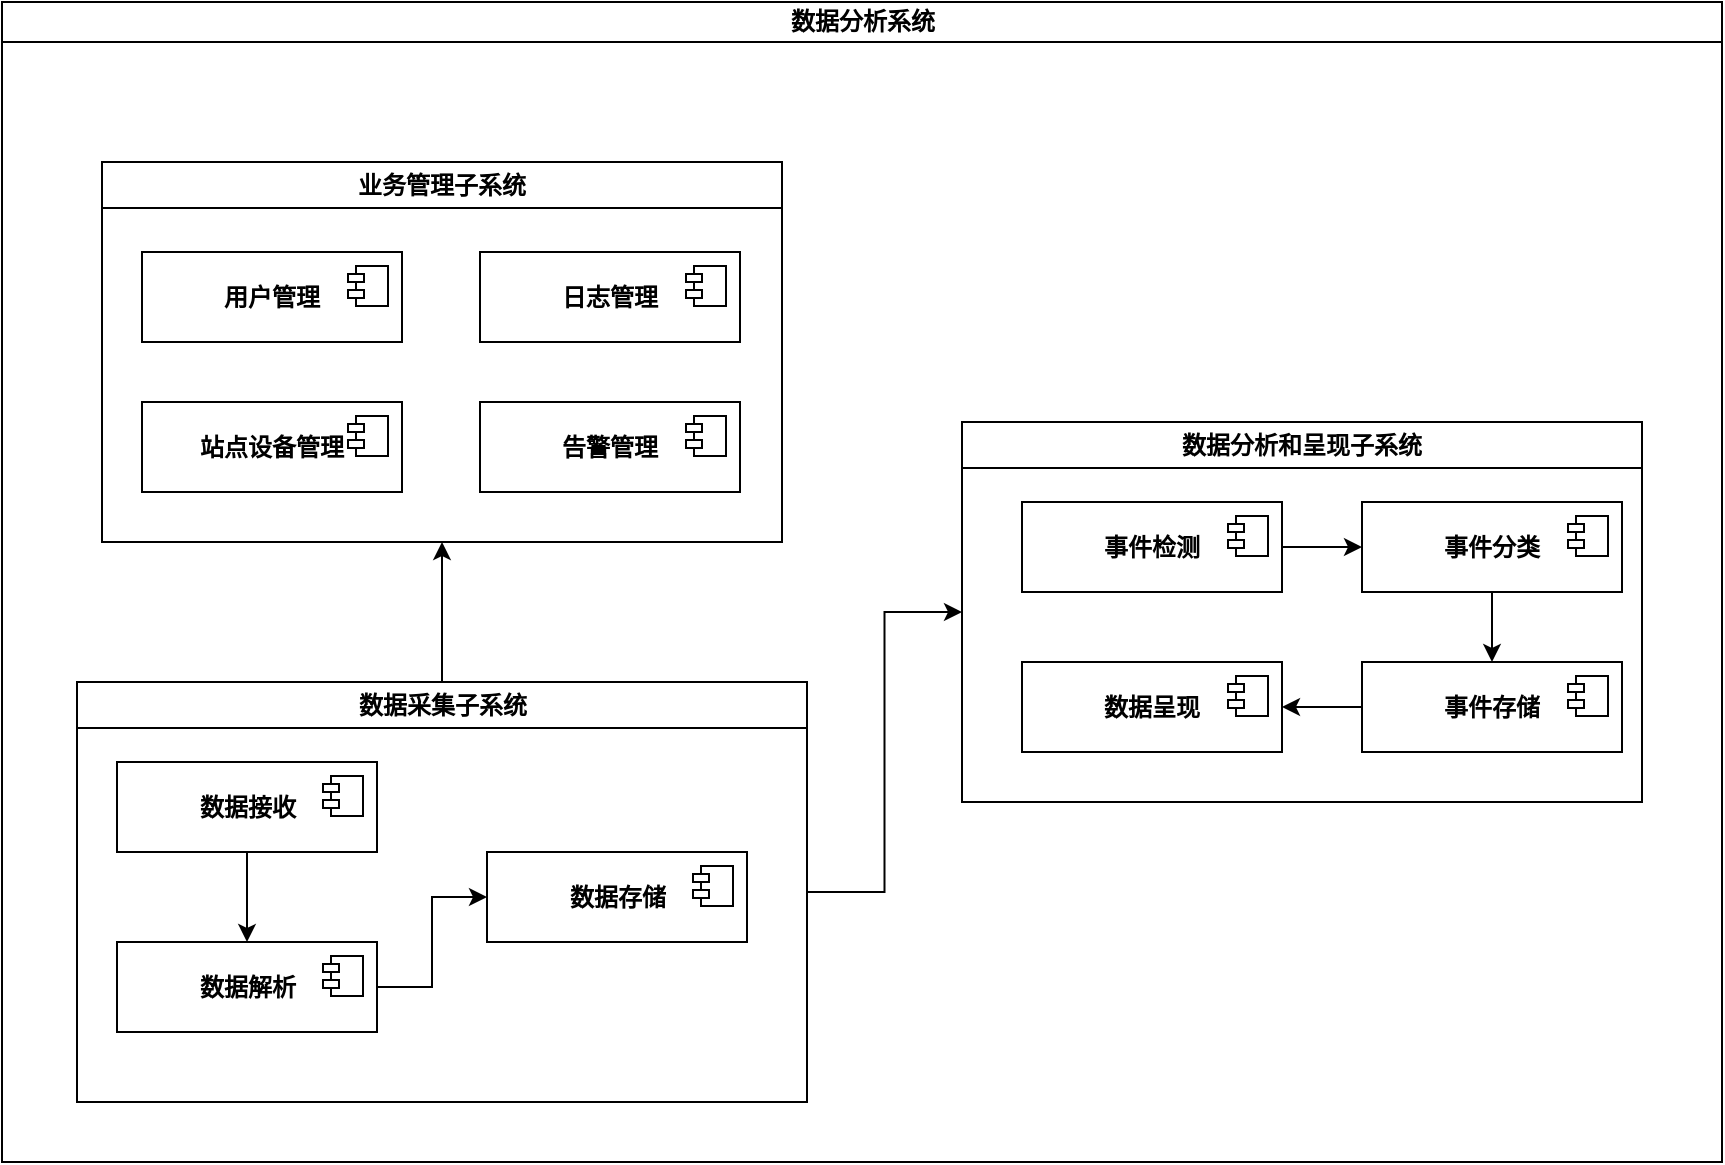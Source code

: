 <mxfile version="24.4.8" type="github">
  <diagram id="prtHgNgQTEPvFCAcTncT" name="Page-1">
    <mxGraphModel dx="1562" dy="845" grid="1" gridSize="10" guides="1" tooltips="1" connect="1" arrows="1" fold="1" page="1" pageScale="1" pageWidth="827" pageHeight="1169" math="0" shadow="0">
      <root>
        <mxCell id="0" />
        <mxCell id="1" parent="0" />
        <mxCell id="dNxyNK7c78bLwvsdeMH5-11" value="数据分析系统" style="swimlane;html=1;startSize=20;horizontal=1;containerType=tree;glass=0;" parent="1" vertex="1">
          <mxGeometry x="80" y="50" width="860" height="580" as="geometry" />
        </mxCell>
        <mxCell id="KRJGOvZvCD8AanTVhW3S-1" value="业务管理子系统" style="swimlane;whiteSpace=wrap;html=1;startSize=23;" parent="dNxyNK7c78bLwvsdeMH5-11" vertex="1">
          <mxGeometry x="50" y="80" width="340" height="190" as="geometry" />
        </mxCell>
        <mxCell id="1_K4Aa4YUfqQhrKY8UIq-2" value="&lt;b&gt;用户管理&lt;/b&gt;" style="html=1;dropTarget=0;whiteSpace=wrap;" vertex="1" parent="KRJGOvZvCD8AanTVhW3S-1">
          <mxGeometry x="20" y="45" width="130" height="45" as="geometry" />
        </mxCell>
        <mxCell id="1_K4Aa4YUfqQhrKY8UIq-3" value="" style="shape=module;jettyWidth=8;jettyHeight=4;" vertex="1" parent="1_K4Aa4YUfqQhrKY8UIq-2">
          <mxGeometry x="1" width="20" height="20" relative="1" as="geometry">
            <mxPoint x="-27" y="7" as="offset" />
          </mxGeometry>
        </mxCell>
        <mxCell id="1_K4Aa4YUfqQhrKY8UIq-4" value="&lt;b&gt;日志管理&lt;/b&gt;" style="html=1;dropTarget=0;whiteSpace=wrap;" vertex="1" parent="KRJGOvZvCD8AanTVhW3S-1">
          <mxGeometry x="189" y="45" width="130" height="45" as="geometry" />
        </mxCell>
        <mxCell id="1_K4Aa4YUfqQhrKY8UIq-5" value="" style="shape=module;jettyWidth=8;jettyHeight=4;" vertex="1" parent="1_K4Aa4YUfqQhrKY8UIq-4">
          <mxGeometry x="1" width="20" height="20" relative="1" as="geometry">
            <mxPoint x="-27" y="7" as="offset" />
          </mxGeometry>
        </mxCell>
        <mxCell id="1_K4Aa4YUfqQhrKY8UIq-6" value="&lt;b&gt;站点设备管理&lt;/b&gt;" style="html=1;dropTarget=0;whiteSpace=wrap;" vertex="1" parent="KRJGOvZvCD8AanTVhW3S-1">
          <mxGeometry x="20" y="120" width="130" height="45" as="geometry" />
        </mxCell>
        <mxCell id="1_K4Aa4YUfqQhrKY8UIq-7" value="" style="shape=module;jettyWidth=8;jettyHeight=4;" vertex="1" parent="1_K4Aa4YUfqQhrKY8UIq-6">
          <mxGeometry x="1" width="20" height="20" relative="1" as="geometry">
            <mxPoint x="-27" y="7" as="offset" />
          </mxGeometry>
        </mxCell>
        <mxCell id="1_K4Aa4YUfqQhrKY8UIq-8" value="&lt;b&gt;告警管理&lt;/b&gt;" style="html=1;dropTarget=0;whiteSpace=wrap;" vertex="1" parent="KRJGOvZvCD8AanTVhW3S-1">
          <mxGeometry x="189" y="120" width="130" height="45" as="geometry" />
        </mxCell>
        <mxCell id="1_K4Aa4YUfqQhrKY8UIq-9" value="" style="shape=module;jettyWidth=8;jettyHeight=4;" vertex="1" parent="1_K4Aa4YUfqQhrKY8UIq-8">
          <mxGeometry x="1" width="20" height="20" relative="1" as="geometry">
            <mxPoint x="-27" y="7" as="offset" />
          </mxGeometry>
        </mxCell>
        <mxCell id="KRJGOvZvCD8AanTVhW3S-11" value="数据分析和呈现子系统" style="swimlane;whiteSpace=wrap;html=1;" parent="dNxyNK7c78bLwvsdeMH5-11" vertex="1">
          <mxGeometry x="480" y="210" width="340" height="190" as="geometry" />
        </mxCell>
        <mxCell id="1_K4Aa4YUfqQhrKY8UIq-42" style="edgeStyle=orthogonalEdgeStyle;rounded=0;orthogonalLoop=1;jettySize=auto;html=1;entryX=0;entryY=0.5;entryDx=0;entryDy=0;" edge="1" parent="KRJGOvZvCD8AanTVhW3S-11" source="1_K4Aa4YUfqQhrKY8UIq-34" target="1_K4Aa4YUfqQhrKY8UIq-36">
          <mxGeometry relative="1" as="geometry" />
        </mxCell>
        <mxCell id="1_K4Aa4YUfqQhrKY8UIq-34" value="&lt;b&gt;事件检测&lt;/b&gt;" style="html=1;dropTarget=0;whiteSpace=wrap;" vertex="1" parent="KRJGOvZvCD8AanTVhW3S-11">
          <mxGeometry x="30" y="40" width="130" height="45" as="geometry" />
        </mxCell>
        <mxCell id="1_K4Aa4YUfqQhrKY8UIq-35" value="" style="shape=module;jettyWidth=8;jettyHeight=4;" vertex="1" parent="1_K4Aa4YUfqQhrKY8UIq-34">
          <mxGeometry x="1" width="20" height="20" relative="1" as="geometry">
            <mxPoint x="-27" y="7" as="offset" />
          </mxGeometry>
        </mxCell>
        <mxCell id="1_K4Aa4YUfqQhrKY8UIq-44" style="edgeStyle=orthogonalEdgeStyle;rounded=0;orthogonalLoop=1;jettySize=auto;html=1;entryX=0.5;entryY=0;entryDx=0;entryDy=0;" edge="1" parent="KRJGOvZvCD8AanTVhW3S-11" source="1_K4Aa4YUfqQhrKY8UIq-36" target="1_K4Aa4YUfqQhrKY8UIq-38">
          <mxGeometry relative="1" as="geometry" />
        </mxCell>
        <mxCell id="1_K4Aa4YUfqQhrKY8UIq-36" value="&lt;b&gt;事件分类&lt;/b&gt;" style="html=1;dropTarget=0;whiteSpace=wrap;" vertex="1" parent="KRJGOvZvCD8AanTVhW3S-11">
          <mxGeometry x="200" y="40" width="130" height="45" as="geometry" />
        </mxCell>
        <mxCell id="1_K4Aa4YUfqQhrKY8UIq-37" value="" style="shape=module;jettyWidth=8;jettyHeight=4;" vertex="1" parent="1_K4Aa4YUfqQhrKY8UIq-36">
          <mxGeometry x="1" width="20" height="20" relative="1" as="geometry">
            <mxPoint x="-27" y="7" as="offset" />
          </mxGeometry>
        </mxCell>
        <mxCell id="1_K4Aa4YUfqQhrKY8UIq-45" style="edgeStyle=orthogonalEdgeStyle;rounded=0;orthogonalLoop=1;jettySize=auto;html=1;entryX=1;entryY=0.5;entryDx=0;entryDy=0;" edge="1" parent="KRJGOvZvCD8AanTVhW3S-11" source="1_K4Aa4YUfqQhrKY8UIq-38" target="1_K4Aa4YUfqQhrKY8UIq-40">
          <mxGeometry relative="1" as="geometry" />
        </mxCell>
        <mxCell id="1_K4Aa4YUfqQhrKY8UIq-38" value="&lt;b&gt;事件存储&lt;/b&gt;" style="html=1;dropTarget=0;whiteSpace=wrap;" vertex="1" parent="KRJGOvZvCD8AanTVhW3S-11">
          <mxGeometry x="200" y="120" width="130" height="45" as="geometry" />
        </mxCell>
        <mxCell id="1_K4Aa4YUfqQhrKY8UIq-39" value="" style="shape=module;jettyWidth=8;jettyHeight=4;" vertex="1" parent="1_K4Aa4YUfqQhrKY8UIq-38">
          <mxGeometry x="1" width="20" height="20" relative="1" as="geometry">
            <mxPoint x="-27" y="7" as="offset" />
          </mxGeometry>
        </mxCell>
        <mxCell id="1_K4Aa4YUfqQhrKY8UIq-40" value="&lt;b&gt;数据呈现&lt;/b&gt;" style="html=1;dropTarget=0;whiteSpace=wrap;" vertex="1" parent="KRJGOvZvCD8AanTVhW3S-11">
          <mxGeometry x="30" y="120" width="130" height="45" as="geometry" />
        </mxCell>
        <mxCell id="1_K4Aa4YUfqQhrKY8UIq-41" value="" style="shape=module;jettyWidth=8;jettyHeight=4;" vertex="1" parent="1_K4Aa4YUfqQhrKY8UIq-40">
          <mxGeometry x="1" width="20" height="20" relative="1" as="geometry">
            <mxPoint x="-27" y="7" as="offset" />
          </mxGeometry>
        </mxCell>
        <mxCell id="1_K4Aa4YUfqQhrKY8UIq-26" style="edgeStyle=orthogonalEdgeStyle;rounded=0;orthogonalLoop=1;jettySize=auto;html=1;entryX=0.5;entryY=1;entryDx=0;entryDy=0;" edge="1" parent="dNxyNK7c78bLwvsdeMH5-11" source="KRJGOvZvCD8AanTVhW3S-12" target="KRJGOvZvCD8AanTVhW3S-1">
          <mxGeometry relative="1" as="geometry" />
        </mxCell>
        <mxCell id="1_K4Aa4YUfqQhrKY8UIq-33" style="edgeStyle=orthogonalEdgeStyle;rounded=0;orthogonalLoop=1;jettySize=auto;html=1;entryX=0;entryY=0.5;entryDx=0;entryDy=0;" edge="1" parent="dNxyNK7c78bLwvsdeMH5-11" source="KRJGOvZvCD8AanTVhW3S-12" target="KRJGOvZvCD8AanTVhW3S-11">
          <mxGeometry relative="1" as="geometry" />
        </mxCell>
        <mxCell id="KRJGOvZvCD8AanTVhW3S-12" value="数据采集子系统" style="swimlane;whiteSpace=wrap;html=1;" parent="dNxyNK7c78bLwvsdeMH5-11" vertex="1">
          <mxGeometry x="37.5" y="340" width="365" height="210" as="geometry" />
        </mxCell>
        <mxCell id="1_K4Aa4YUfqQhrKY8UIq-31" style="edgeStyle=orthogonalEdgeStyle;rounded=0;orthogonalLoop=1;jettySize=auto;html=1;entryX=0.5;entryY=0;entryDx=0;entryDy=0;" edge="1" parent="KRJGOvZvCD8AanTVhW3S-12" source="1_K4Aa4YUfqQhrKY8UIq-20" target="1_K4Aa4YUfqQhrKY8UIq-27">
          <mxGeometry relative="1" as="geometry" />
        </mxCell>
        <mxCell id="1_K4Aa4YUfqQhrKY8UIq-20" value="&lt;b&gt;数据接收&lt;/b&gt;" style="html=1;dropTarget=0;whiteSpace=wrap;" vertex="1" parent="KRJGOvZvCD8AanTVhW3S-12">
          <mxGeometry x="20" y="40" width="130" height="45" as="geometry" />
        </mxCell>
        <mxCell id="1_K4Aa4YUfqQhrKY8UIq-21" value="" style="shape=module;jettyWidth=8;jettyHeight=4;" vertex="1" parent="1_K4Aa4YUfqQhrKY8UIq-20">
          <mxGeometry x="1" width="20" height="20" relative="1" as="geometry">
            <mxPoint x="-27" y="7" as="offset" />
          </mxGeometry>
        </mxCell>
        <mxCell id="1_K4Aa4YUfqQhrKY8UIq-32" style="edgeStyle=orthogonalEdgeStyle;rounded=0;orthogonalLoop=1;jettySize=auto;html=1;entryX=0;entryY=0.5;entryDx=0;entryDy=0;" edge="1" parent="KRJGOvZvCD8AanTVhW3S-12" source="1_K4Aa4YUfqQhrKY8UIq-27" target="1_K4Aa4YUfqQhrKY8UIq-29">
          <mxGeometry relative="1" as="geometry" />
        </mxCell>
        <mxCell id="1_K4Aa4YUfqQhrKY8UIq-27" value="&lt;b&gt;数据解析&lt;/b&gt;" style="html=1;dropTarget=0;whiteSpace=wrap;" vertex="1" parent="KRJGOvZvCD8AanTVhW3S-12">
          <mxGeometry x="20" y="130" width="130" height="45" as="geometry" />
        </mxCell>
        <mxCell id="1_K4Aa4YUfqQhrKY8UIq-28" value="" style="shape=module;jettyWidth=8;jettyHeight=4;" vertex="1" parent="1_K4Aa4YUfqQhrKY8UIq-27">
          <mxGeometry x="1" width="20" height="20" relative="1" as="geometry">
            <mxPoint x="-27" y="7" as="offset" />
          </mxGeometry>
        </mxCell>
        <mxCell id="1_K4Aa4YUfqQhrKY8UIq-29" value="&lt;b&gt;数据存储&lt;/b&gt;" style="html=1;dropTarget=0;whiteSpace=wrap;" vertex="1" parent="KRJGOvZvCD8AanTVhW3S-12">
          <mxGeometry x="205" y="85" width="130" height="45" as="geometry" />
        </mxCell>
        <mxCell id="1_K4Aa4YUfqQhrKY8UIq-30" value="" style="shape=module;jettyWidth=8;jettyHeight=4;" vertex="1" parent="1_K4Aa4YUfqQhrKY8UIq-29">
          <mxGeometry x="1" width="20" height="20" relative="1" as="geometry">
            <mxPoint x="-27" y="7" as="offset" />
          </mxGeometry>
        </mxCell>
      </root>
    </mxGraphModel>
  </diagram>
</mxfile>
